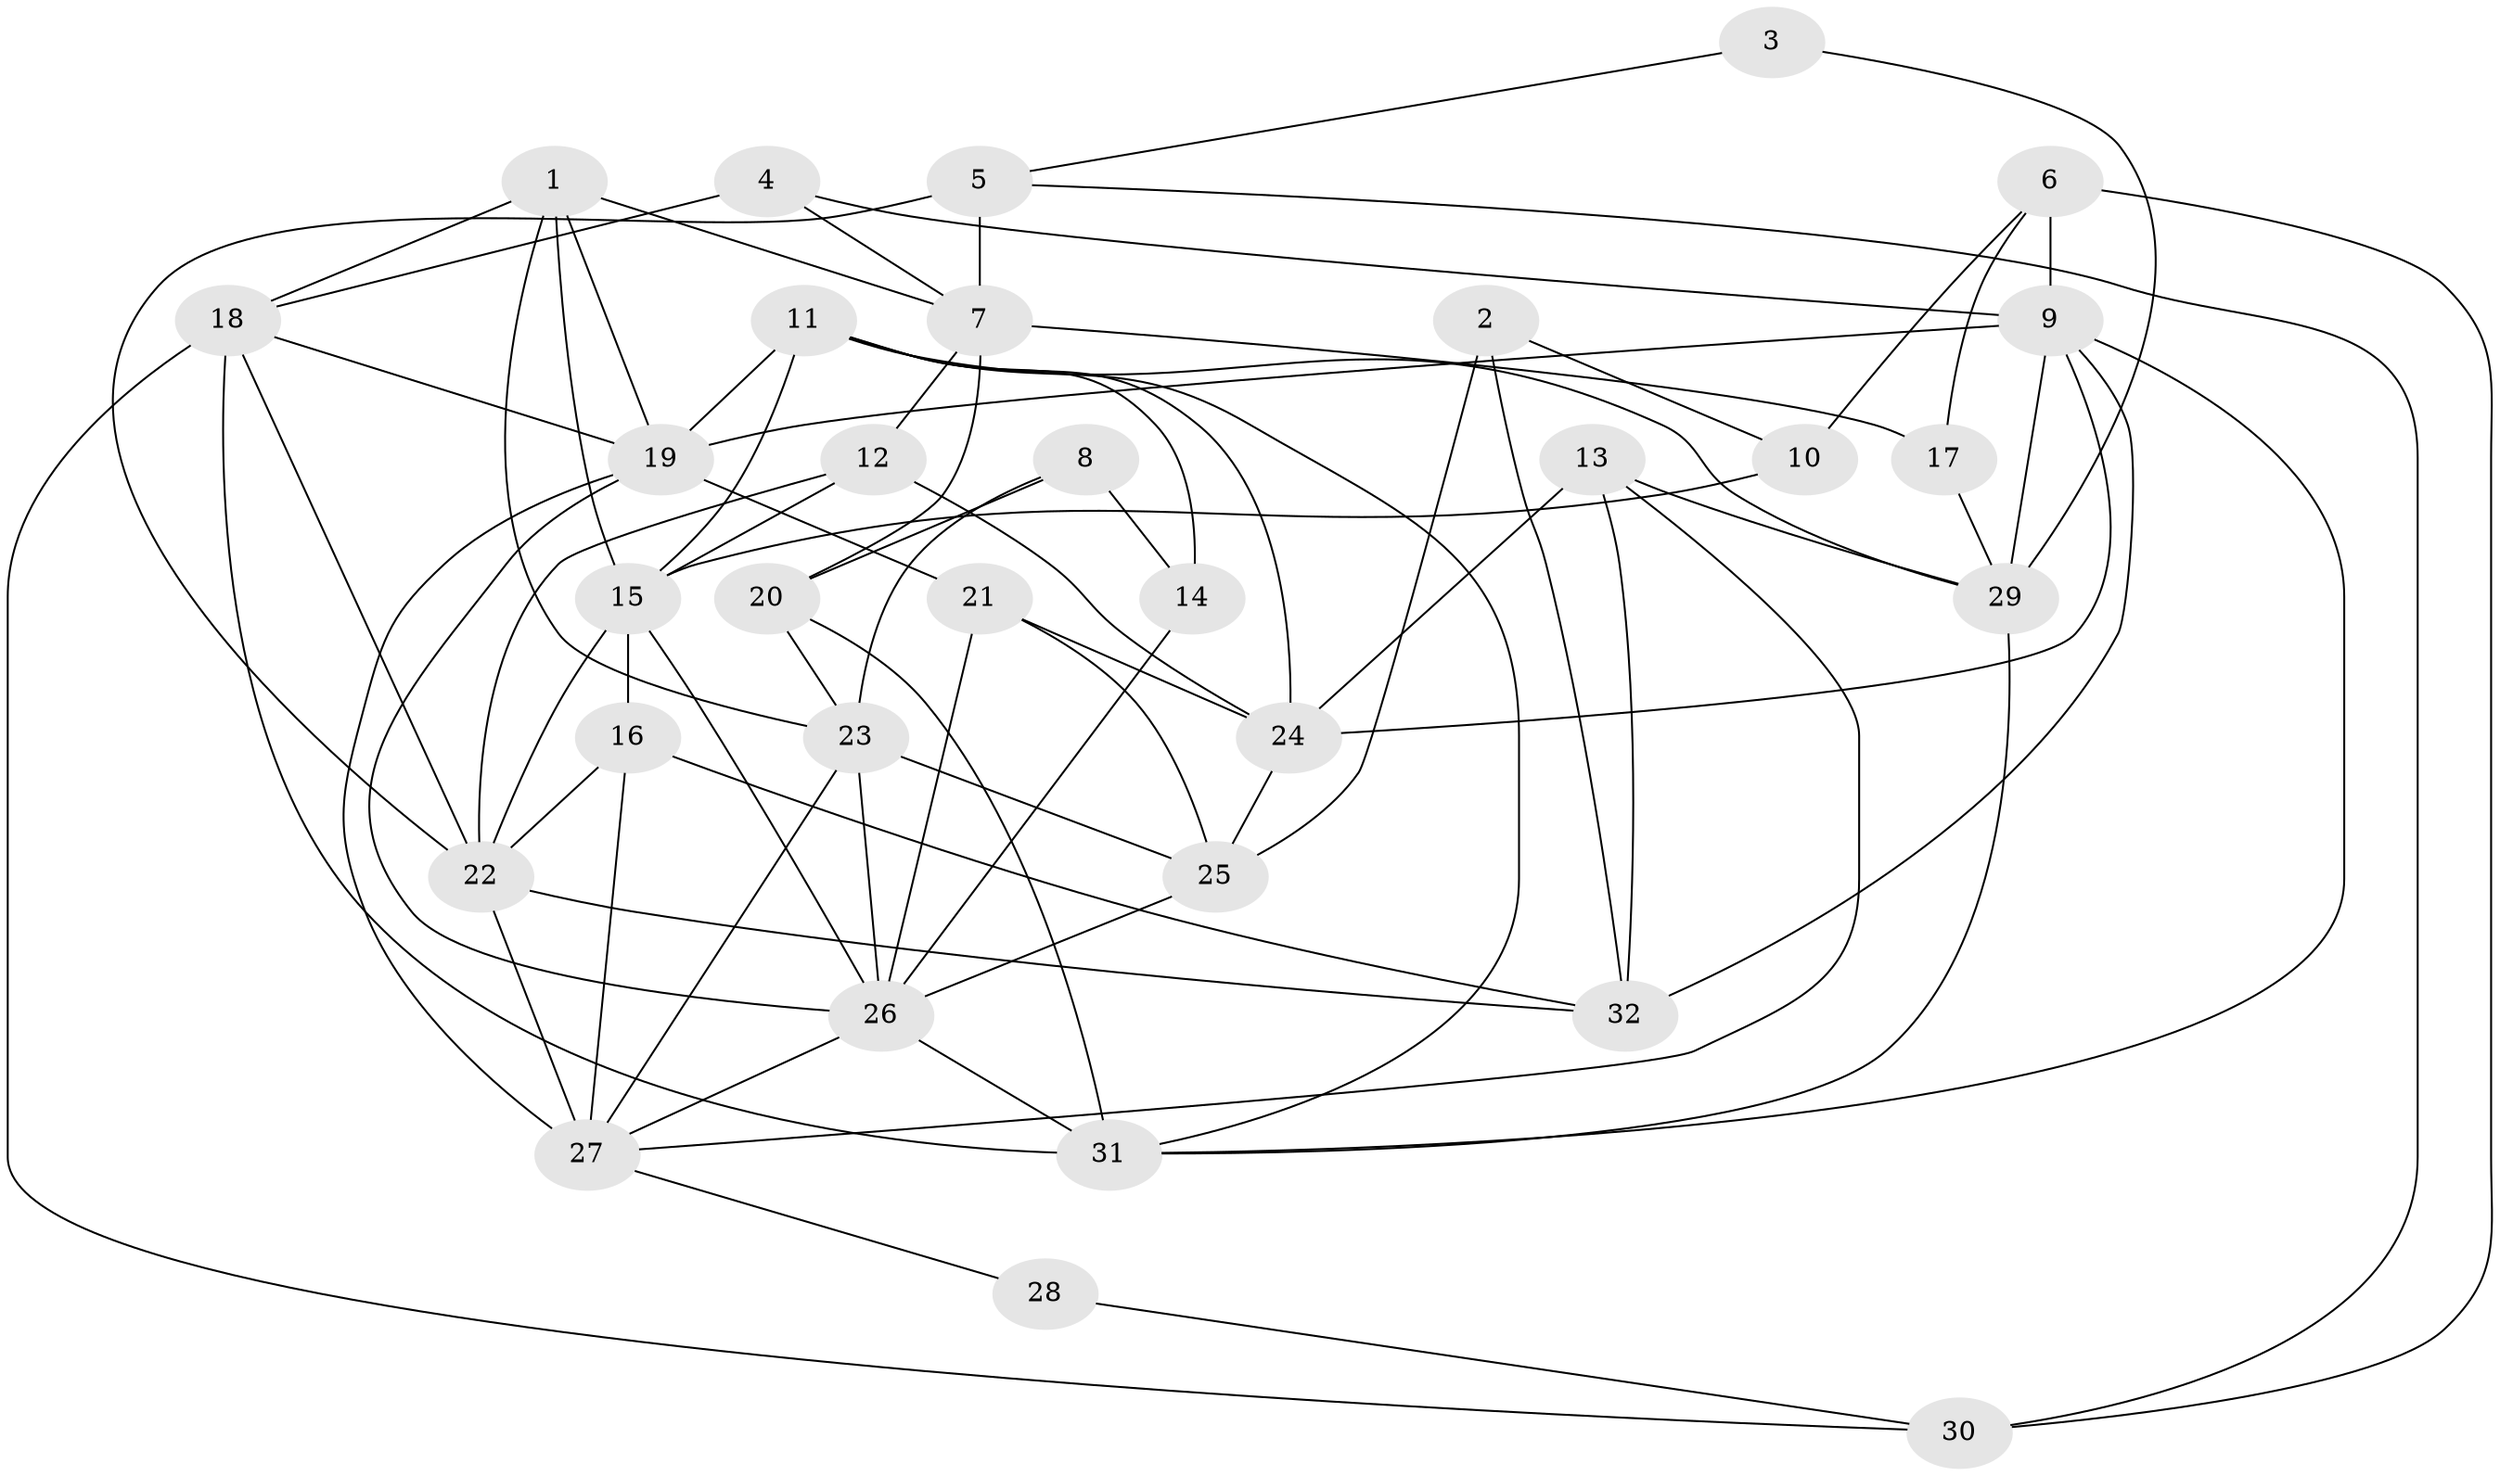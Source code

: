 // original degree distribution, {4: 0.265625, 6: 0.109375, 5: 0.171875, 3: 0.28125, 2: 0.125, 7: 0.046875}
// Generated by graph-tools (version 1.1) at 2025/02/03/09/25 03:02:04]
// undirected, 32 vertices, 77 edges
graph export_dot {
graph [start="1"]
  node [color=gray90,style=filled];
  1;
  2;
  3;
  4;
  5;
  6;
  7;
  8;
  9;
  10;
  11;
  12;
  13;
  14;
  15;
  16;
  17;
  18;
  19;
  20;
  21;
  22;
  23;
  24;
  25;
  26;
  27;
  28;
  29;
  30;
  31;
  32;
  1 -- 7 [weight=1.0];
  1 -- 15 [weight=1.0];
  1 -- 18 [weight=1.0];
  1 -- 19 [weight=1.0];
  1 -- 23 [weight=1.0];
  2 -- 10 [weight=1.0];
  2 -- 25 [weight=1.0];
  2 -- 32 [weight=1.0];
  3 -- 5 [weight=1.0];
  3 -- 29 [weight=1.0];
  4 -- 7 [weight=1.0];
  4 -- 9 [weight=1.0];
  4 -- 18 [weight=2.0];
  5 -- 7 [weight=2.0];
  5 -- 22 [weight=1.0];
  5 -- 30 [weight=1.0];
  6 -- 9 [weight=1.0];
  6 -- 10 [weight=1.0];
  6 -- 17 [weight=1.0];
  6 -- 30 [weight=2.0];
  7 -- 12 [weight=1.0];
  7 -- 17 [weight=1.0];
  7 -- 20 [weight=2.0];
  8 -- 14 [weight=2.0];
  8 -- 20 [weight=1.0];
  8 -- 23 [weight=1.0];
  9 -- 19 [weight=1.0];
  9 -- 24 [weight=1.0];
  9 -- 29 [weight=2.0];
  9 -- 31 [weight=1.0];
  9 -- 32 [weight=1.0];
  10 -- 15 [weight=1.0];
  11 -- 14 [weight=1.0];
  11 -- 15 [weight=3.0];
  11 -- 19 [weight=1.0];
  11 -- 24 [weight=1.0];
  11 -- 29 [weight=1.0];
  11 -- 31 [weight=1.0];
  12 -- 15 [weight=1.0];
  12 -- 22 [weight=1.0];
  12 -- 24 [weight=1.0];
  13 -- 24 [weight=1.0];
  13 -- 27 [weight=1.0];
  13 -- 29 [weight=1.0];
  13 -- 32 [weight=1.0];
  14 -- 26 [weight=1.0];
  15 -- 16 [weight=1.0];
  15 -- 22 [weight=2.0];
  15 -- 26 [weight=2.0];
  16 -- 22 [weight=1.0];
  16 -- 27 [weight=2.0];
  16 -- 32 [weight=1.0];
  17 -- 29 [weight=1.0];
  18 -- 19 [weight=1.0];
  18 -- 22 [weight=1.0];
  18 -- 30 [weight=2.0];
  18 -- 31 [weight=2.0];
  19 -- 21 [weight=2.0];
  19 -- 26 [weight=1.0];
  19 -- 27 [weight=2.0];
  20 -- 23 [weight=1.0];
  20 -- 31 [weight=1.0];
  21 -- 24 [weight=1.0];
  21 -- 25 [weight=1.0];
  21 -- 26 [weight=2.0];
  22 -- 27 [weight=1.0];
  22 -- 32 [weight=1.0];
  23 -- 25 [weight=1.0];
  23 -- 26 [weight=2.0];
  23 -- 27 [weight=1.0];
  24 -- 25 [weight=1.0];
  25 -- 26 [weight=1.0];
  26 -- 27 [weight=1.0];
  26 -- 31 [weight=1.0];
  27 -- 28 [weight=1.0];
  28 -- 30 [weight=1.0];
  29 -- 31 [weight=1.0];
}
